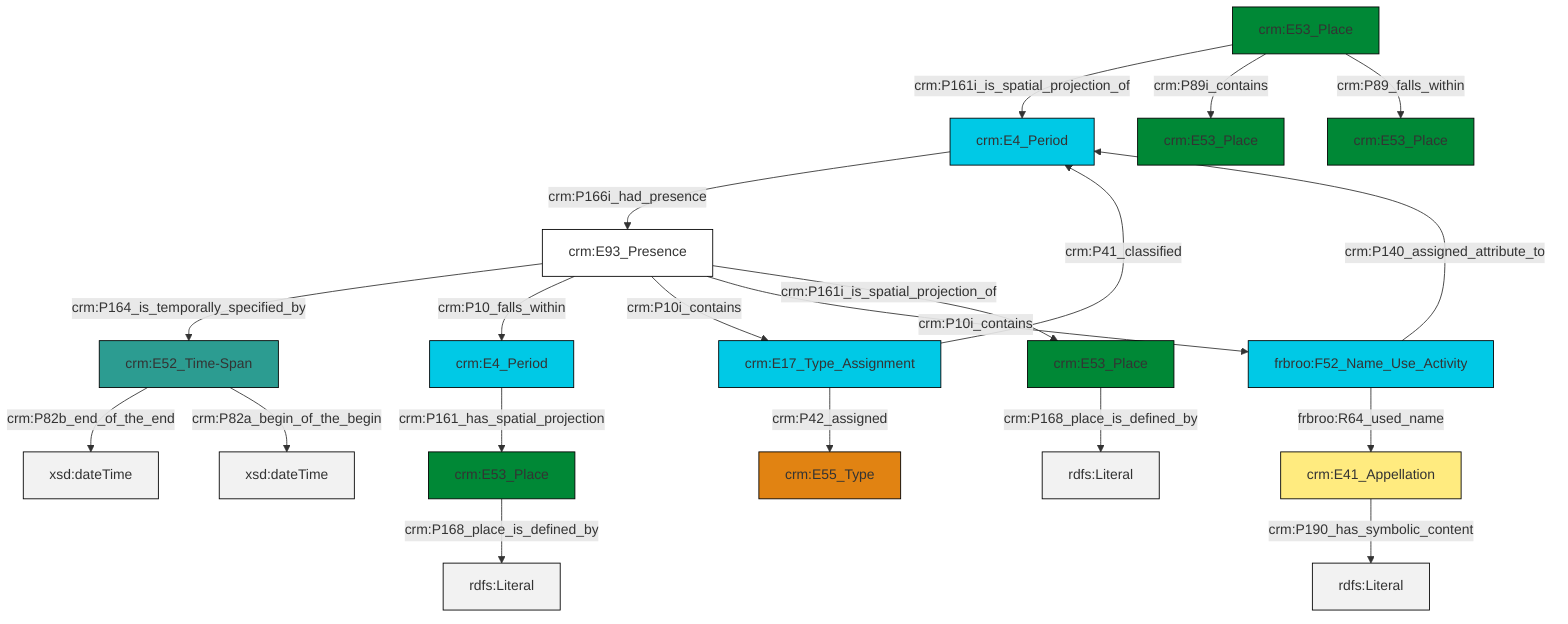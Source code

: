 graph TD
classDef Literal fill:#f2f2f2,stroke:#000000;
classDef CRM_Entity fill:#FFFFFF,stroke:#000000;
classDef Temporal_Entity fill:#00C9E6, stroke:#000000;
classDef Type fill:#E18312, stroke:#000000;
classDef Time-Span fill:#2C9C91, stroke:#000000;
classDef Appellation fill:#FFEB7F, stroke:#000000;
classDef Place fill:#008836, stroke:#000000;
classDef Persistent_Item fill:#B266B2, stroke:#000000;
classDef Conceptual_Object fill:#FFD700, stroke:#000000;
classDef Physical_Thing fill:#D2B48C, stroke:#000000;
classDef Actor fill:#f58aad, stroke:#000000;
classDef PC_Classes fill:#4ce600, stroke:#000000;
classDef Multi fill:#cccccc,stroke:#000000;

2["crm:E17_Type_Assignment"]:::Temporal_Entity -->|crm:P41_classified| 0["crm:E4_Period"]:::Temporal_Entity
3["crm:E93_Presence"]:::CRM_Entity -->|crm:P164_is_temporally_specified_by| 4["crm:E52_Time-Span"]:::Time-Span
7["crm:E53_Place"]:::Place -->|crm:P161i_is_spatial_projection_of| 0["crm:E4_Period"]:::Temporal_Entity
3["crm:E93_Presence"]:::CRM_Entity -->|crm:P10_falls_within| 8["crm:E4_Period"]:::Temporal_Entity
9["frbroo:F52_Name_Use_Activity"]:::Temporal_Entity -->|crm:P140_assigned_attribute_to| 0["crm:E4_Period"]:::Temporal_Entity
3["crm:E93_Presence"]:::CRM_Entity -->|crm:P10i_contains| 2["crm:E17_Type_Assignment"]:::Temporal_Entity
9["frbroo:F52_Name_Use_Activity"]:::Temporal_Entity -->|frbroo:R64_used_name| 13["crm:E41_Appellation"]:::Appellation
5["crm:E53_Place"]:::Place -->|crm:P168_place_is_defined_by| 14[rdfs:Literal]:::Literal
0["crm:E4_Period"]:::Temporal_Entity -->|crm:P166i_had_presence| 3["crm:E93_Presence"]:::CRM_Entity
7["crm:E53_Place"]:::Place -->|crm:P89i_contains| 10["crm:E53_Place"]:::Place
7["crm:E53_Place"]:::Place -->|crm:P89_falls_within| 15["crm:E53_Place"]:::Place
4["crm:E52_Time-Span"]:::Time-Span -->|crm:P82b_end_of_the_end| 19[xsd:dateTime]:::Literal
3["crm:E93_Presence"]:::CRM_Entity -->|crm:P10i_contains| 9["frbroo:F52_Name_Use_Activity"]:::Temporal_Entity
8["crm:E4_Period"]:::Temporal_Entity -->|crm:P161_has_spatial_projection| 20["crm:E53_Place"]:::Place
20["crm:E53_Place"]:::Place -->|crm:P168_place_is_defined_by| 23[rdfs:Literal]:::Literal
13["crm:E41_Appellation"]:::Appellation -->|crm:P190_has_symbolic_content| 25[rdfs:Literal]:::Literal
4["crm:E52_Time-Span"]:::Time-Span -->|crm:P82a_begin_of_the_begin| 27[xsd:dateTime]:::Literal
2["crm:E17_Type_Assignment"]:::Temporal_Entity -->|crm:P42_assigned| 21["crm:E55_Type"]:::Type
3["crm:E93_Presence"]:::CRM_Entity -->|crm:P161i_is_spatial_projection_of| 5["crm:E53_Place"]:::Place